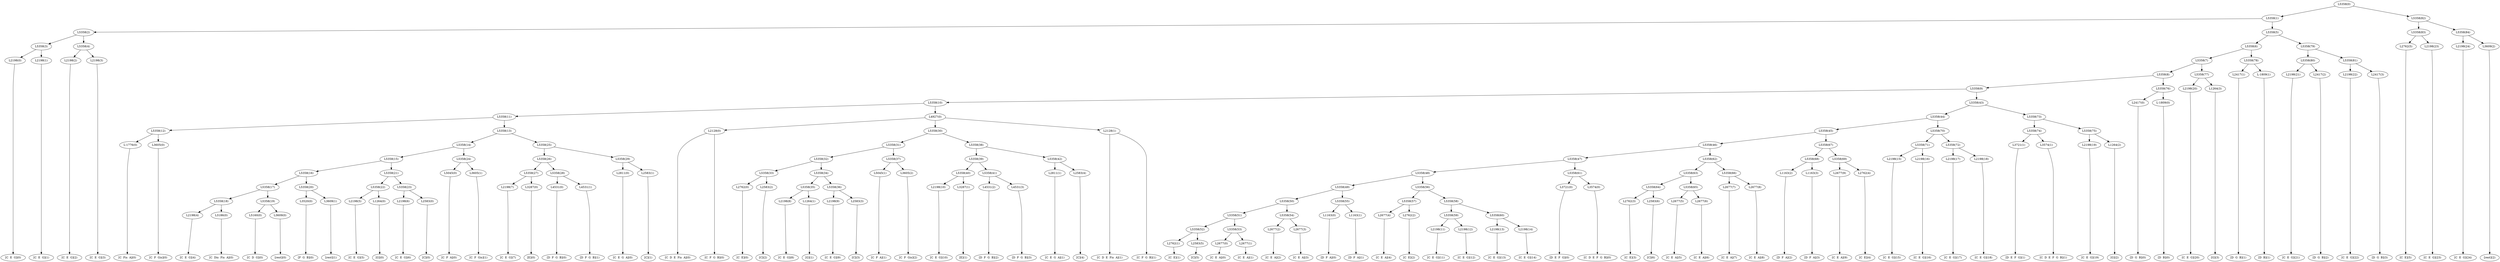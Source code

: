 digraph sample{
"L2198(0)"->"[C  E  G](0)"
"L2198(1)"->"[C  E  G](1)"
"L5358(3)"->"L2198(0)"
"L5358(3)"->"L2198(1)"
"L2198(2)"->"[C  E  G](2)"
"L2198(3)"->"[C  E  G](3)"
"L5358(4)"->"L2198(2)"
"L5358(4)"->"L2198(3)"
"L5358(2)"->"L5358(3)"
"L5358(2)"->"L5358(4)"
"L-1776(0)"->"[C  Fis  A](0)"
"L3605(0)"->"[C  F  Gis](0)"
"L5358(12)"->"L-1776(0)"
"L5358(12)"->"L3605(0)"
"L2198(4)"->"[C  E  G](4)"
"L3186(0)"->"[C  Dis  Fis  A](0)"
"L5358(18)"->"L2198(4)"
"L5358(18)"->"L3186(0)"
"L5160(0)"->"[C  D  G](0)"
"L3609(0)"->"[rest](0)"
"L5358(19)"->"L5160(0)"
"L5358(19)"->"L3609(0)"
"L5358(17)"->"L5358(18)"
"L5358(17)"->"L5358(19)"
"L3520(0)"->"[F  G  B](0)"
"L3609(1)"->"[rest](1)"
"L5358(20)"->"L3520(0)"
"L5358(20)"->"L3609(1)"
"L5358(16)"->"L5358(17)"
"L5358(16)"->"L5358(20)"
"L2198(5)"->"[C  E  G](5)"
"L1264(0)"->"[G](0)"
"L5358(22)"->"L2198(5)"
"L5358(22)"->"L1264(0)"
"L2198(6)"->"[C  E  G](6)"
"L2583(0)"->"[C](0)"
"L5358(23)"->"L2198(6)"
"L5358(23)"->"L2583(0)"
"L5358(21)"->"L5358(22)"
"L5358(21)"->"L5358(23)"
"L5358(15)"->"L5358(16)"
"L5358(15)"->"L5358(21)"
"L5045(0)"->"[C  F  A](0)"
"L3605(1)"->"[C  F  Gis](1)"
"L5358(24)"->"L5045(0)"
"L5358(24)"->"L3605(1)"
"L5358(14)"->"L5358(15)"
"L5358(14)"->"L5358(24)"
"L2198(7)"->"[C  E  G](7)"
"L3287(0)"->"[E](0)"
"L5358(27)"->"L2198(7)"
"L5358(27)"->"L3287(0)"
"L4531(0)"->"[D  F  G  B](0)"
"L4531(1)"->"[D  F  G  B](1)"
"L5358(28)"->"L4531(0)"
"L5358(28)"->"L4531(1)"
"L5358(26)"->"L5358(27)"
"L5358(26)"->"L5358(28)"
"L2811(0)"->"[C  E  G  A](0)"
"L2583(1)"->"[C](1)"
"L5358(29)"->"L2811(0)"
"L5358(29)"->"L2583(1)"
"L5358(25)"->"L5358(26)"
"L5358(25)"->"L5358(29)"
"L5358(13)"->"L5358(14)"
"L5358(13)"->"L5358(25)"
"L5358(11)"->"L5358(12)"
"L5358(11)"->"L5358(13)"
"L2128(0)"->"[C  D  E  Fis  A](0)"
"L2128(0)"->"[C  F  G  B](0)"
"L2762(0)"->"[C  E](0)"
"L2583(2)"->"[C](2)"
"L5358(33)"->"L2762(0)"
"L5358(33)"->"L2583(2)"
"L2198(8)"->"[C  E  G](8)"
"L1264(1)"->"[G](1)"
"L5358(35)"->"L2198(8)"
"L5358(35)"->"L1264(1)"
"L2198(9)"->"[C  E  G](9)"
"L2583(3)"->"[C](3)"
"L5358(36)"->"L2198(9)"
"L5358(36)"->"L2583(3)"
"L5358(34)"->"L5358(35)"
"L5358(34)"->"L5358(36)"
"L5358(32)"->"L5358(33)"
"L5358(32)"->"L5358(34)"
"L5045(1)"->"[C  F  A](1)"
"L3605(2)"->"[C  F  Gis](2)"
"L5358(37)"->"L5045(1)"
"L5358(37)"->"L3605(2)"
"L5358(31)"->"L5358(32)"
"L5358(31)"->"L5358(37)"
"L2198(10)"->"[C  E  G](10)"
"L3287(1)"->"[E](1)"
"L5358(40)"->"L2198(10)"
"L5358(40)"->"L3287(1)"
"L4531(2)"->"[D  F  G  B](2)"
"L4531(3)"->"[D  F  G  B](3)"
"L5358(41)"->"L4531(2)"
"L5358(41)"->"L4531(3)"
"L5358(39)"->"L5358(40)"
"L5358(39)"->"L5358(41)"
"L2811(1)"->"[C  E  G  A](1)"
"L2583(4)"->"[C](4)"
"L5358(42)"->"L2811(1)"
"L5358(42)"->"L2583(4)"
"L5358(38)"->"L5358(39)"
"L5358(38)"->"L5358(42)"
"L5358(30)"->"L5358(31)"
"L5358(30)"->"L5358(38)"
"L2128(1)"->"[C  D  E  Fis  A](1)"
"L2128(1)"->"[C  F  G  B](1)"
"L4927(0)"->"L2128(0)"
"L4927(0)"->"L5358(30)"
"L4927(0)"->"L2128(1)"
"L5358(10)"->"L5358(11)"
"L5358(10)"->"L4927(0)"
"L2762(1)"->"[C  E](1)"
"L2583(5)"->"[C](5)"
"L5358(52)"->"L2762(1)"
"L5358(52)"->"L2583(5)"
"L2677(0)"->"[C  E  A](0)"
"L2677(1)"->"[C  E  A](1)"
"L5358(53)"->"L2677(0)"
"L5358(53)"->"L2677(1)"
"L5358(51)"->"L5358(52)"
"L5358(51)"->"L5358(53)"
"L2677(2)"->"[C  E  A](2)"
"L2677(3)"->"[C  E  A](3)"
"L5358(54)"->"L2677(2)"
"L5358(54)"->"L2677(3)"
"L5358(50)"->"L5358(51)"
"L5358(50)"->"L5358(54)"
"L1163(0)"->"[D  F  A](0)"
"L1163(1)"->"[D  F  A](1)"
"L5358(55)"->"L1163(0)"
"L5358(55)"->"L1163(1)"
"L5358(49)"->"L5358(50)"
"L5358(49)"->"L5358(55)"
"L2677(4)"->"[C  E  A](4)"
"L2762(2)"->"[C  E](2)"
"L5358(57)"->"L2677(4)"
"L5358(57)"->"L2762(2)"
"L2198(11)"->"[C  E  G](11)"
"L2198(12)"->"[C  E  G](12)"
"L5358(59)"->"L2198(11)"
"L5358(59)"->"L2198(12)"
"L2198(13)"->"[C  E  G](13)"
"L2198(14)"->"[C  E  G](14)"
"L5358(60)"->"L2198(13)"
"L5358(60)"->"L2198(14)"
"L5358(58)"->"L5358(59)"
"L5358(58)"->"L5358(60)"
"L5358(56)"->"L5358(57)"
"L5358(56)"->"L5358(58)"
"L5358(48)"->"L5358(49)"
"L5358(48)"->"L5358(56)"
"L3721(0)"->"[D  E  F  G](0)"
"L3574(0)"->"[C  D  E  F  G  B](0)"
"L5358(61)"->"L3721(0)"
"L5358(61)"->"L3574(0)"
"L5358(47)"->"L5358(48)"
"L5358(47)"->"L5358(61)"
"L2762(3)"->"[C  E](3)"
"L2583(6)"->"[C](6)"
"L5358(64)"->"L2762(3)"
"L5358(64)"->"L2583(6)"
"L2677(5)"->"[C  E  A](5)"
"L2677(6)"->"[C  E  A](6)"
"L5358(65)"->"L2677(5)"
"L5358(65)"->"L2677(6)"
"L5358(63)"->"L5358(64)"
"L5358(63)"->"L5358(65)"
"L2677(7)"->"[C  E  A](7)"
"L2677(8)"->"[C  E  A](8)"
"L5358(66)"->"L2677(7)"
"L5358(66)"->"L2677(8)"
"L5358(62)"->"L5358(63)"
"L5358(62)"->"L5358(66)"
"L5358(46)"->"L5358(47)"
"L5358(46)"->"L5358(62)"
"L1163(2)"->"[D  F  A](2)"
"L1163(3)"->"[D  F  A](3)"
"L5358(68)"->"L1163(2)"
"L5358(68)"->"L1163(3)"
"L2677(9)"->"[C  E  A](9)"
"L2762(4)"->"[C  E](4)"
"L5358(69)"->"L2677(9)"
"L5358(69)"->"L2762(4)"
"L5358(67)"->"L5358(68)"
"L5358(67)"->"L5358(69)"
"L5358(45)"->"L5358(46)"
"L5358(45)"->"L5358(67)"
"L2198(15)"->"[C  E  G](15)"
"L2198(16)"->"[C  E  G](16)"
"L5358(71)"->"L2198(15)"
"L5358(71)"->"L2198(16)"
"L2198(17)"->"[C  E  G](17)"
"L2198(18)"->"[C  E  G](18)"
"L5358(72)"->"L2198(17)"
"L5358(72)"->"L2198(18)"
"L5358(70)"->"L5358(71)"
"L5358(70)"->"L5358(72)"
"L5358(44)"->"L5358(45)"
"L5358(44)"->"L5358(70)"
"L3721(1)"->"[D  E  F  G](1)"
"L3574(1)"->"[C  D  E  F  G  B](1)"
"L5358(74)"->"L3721(1)"
"L5358(74)"->"L3574(1)"
"L2198(19)"->"[C  E  G](19)"
"L1264(2)"->"[G](2)"
"L5358(75)"->"L2198(19)"
"L5358(75)"->"L1264(2)"
"L5358(73)"->"L5358(74)"
"L5358(73)"->"L5358(75)"
"L5358(43)"->"L5358(44)"
"L5358(43)"->"L5358(73)"
"L5358(9)"->"L5358(10)"
"L5358(9)"->"L5358(43)"
"L2417(0)"->"[D  G  B](0)"
"L-1809(0)"->"[D  B](0)"
"L5358(76)"->"L2417(0)"
"L5358(76)"->"L-1809(0)"
"L5358(8)"->"L5358(9)"
"L5358(8)"->"L5358(76)"
"L2198(20)"->"[C  E  G](20)"
"L1264(3)"->"[G](3)"
"L5358(77)"->"L2198(20)"
"L5358(77)"->"L1264(3)"
"L5358(7)"->"L5358(8)"
"L5358(7)"->"L5358(77)"
"L2417(1)"->"[D  G  B](1)"
"L-1809(1)"->"[D  B](1)"
"L5358(78)"->"L2417(1)"
"L5358(78)"->"L-1809(1)"
"L5358(6)"->"L5358(7)"
"L5358(6)"->"L5358(78)"
"L2198(21)"->"[C  E  G](21)"
"L2417(2)"->"[D  G  B](2)"
"L5358(80)"->"L2198(21)"
"L5358(80)"->"L2417(2)"
"L2198(22)"->"[C  E  G](22)"
"L2417(3)"->"[D  G  B](3)"
"L5358(81)"->"L2198(22)"
"L5358(81)"->"L2417(3)"
"L5358(79)"->"L5358(80)"
"L5358(79)"->"L5358(81)"
"L5358(5)"->"L5358(6)"
"L5358(5)"->"L5358(79)"
"L5358(1)"->"L5358(2)"
"L5358(1)"->"L5358(5)"
"L2762(5)"->"[C  E](5)"
"L2198(23)"->"[C  E  G](23)"
"L5358(83)"->"L2762(5)"
"L5358(83)"->"L2198(23)"
"L2198(24)"->"[C  E  G](24)"
"L3609(2)"->"[rest](2)"
"L5358(84)"->"L2198(24)"
"L5358(84)"->"L3609(2)"
"L5358(82)"->"L5358(83)"
"L5358(82)"->"L5358(84)"
"L5358(0)"->"L5358(1)"
"L5358(0)"->"L5358(82)"
{rank = min; "L5358(0)"}
{rank = same; "L5358(1)"; "L5358(82)";}
{rank = same; "L5358(2)"; "L5358(5)"; "L5358(83)"; "L5358(84)";}
{rank = same; "L5358(3)"; "L5358(4)"; "L5358(6)"; "L5358(79)"; "L2762(5)"; "L2198(23)"; "L2198(24)"; "L3609(2)";}
{rank = same; "L2198(0)"; "L2198(1)"; "L2198(2)"; "L2198(3)"; "L5358(7)"; "L5358(78)"; "L5358(80)"; "L5358(81)";}
{rank = same; "L5358(8)"; "L5358(77)"; "L2417(1)"; "L-1809(1)"; "L2198(21)"; "L2417(2)"; "L2198(22)"; "L2417(3)";}
{rank = same; "L5358(9)"; "L5358(76)"; "L2198(20)"; "L1264(3)";}
{rank = same; "L5358(10)"; "L5358(43)"; "L2417(0)"; "L-1809(0)";}
{rank = same; "L5358(11)"; "L4927(0)"; "L5358(44)"; "L5358(73)";}
{rank = same; "L5358(12)"; "L5358(13)"; "L2128(0)"; "L5358(30)"; "L2128(1)"; "L5358(45)"; "L5358(70)"; "L5358(74)"; "L5358(75)";}
{rank = same; "L-1776(0)"; "L3605(0)"; "L5358(14)"; "L5358(25)"; "L5358(31)"; "L5358(38)"; "L5358(46)"; "L5358(67)"; "L5358(71)"; "L5358(72)"; "L3721(1)"; "L3574(1)"; "L2198(19)"; "L1264(2)";}
{rank = same; "L5358(15)"; "L5358(24)"; "L5358(26)"; "L5358(29)"; "L5358(32)"; "L5358(37)"; "L5358(39)"; "L5358(42)"; "L5358(47)"; "L5358(62)"; "L5358(68)"; "L5358(69)"; "L2198(15)"; "L2198(16)"; "L2198(17)"; "L2198(18)";}
{rank = same; "L5358(16)"; "L5358(21)"; "L5045(0)"; "L3605(1)"; "L5358(27)"; "L5358(28)"; "L2811(0)"; "L2583(1)"; "L5358(33)"; "L5358(34)"; "L5045(1)"; "L3605(2)"; "L5358(40)"; "L5358(41)"; "L2811(1)"; "L2583(4)"; "L5358(48)"; "L5358(61)"; "L5358(63)"; "L5358(66)"; "L1163(2)"; "L1163(3)"; "L2677(9)"; "L2762(4)";}
{rank = same; "L5358(17)"; "L5358(20)"; "L5358(22)"; "L5358(23)"; "L2198(7)"; "L3287(0)"; "L4531(0)"; "L4531(1)"; "L2762(0)"; "L2583(2)"; "L5358(35)"; "L5358(36)"; "L2198(10)"; "L3287(1)"; "L4531(2)"; "L4531(3)"; "L5358(49)"; "L5358(56)"; "L3721(0)"; "L3574(0)"; "L5358(64)"; "L5358(65)"; "L2677(7)"; "L2677(8)";}
{rank = same; "L5358(18)"; "L5358(19)"; "L3520(0)"; "L3609(1)"; "L2198(5)"; "L1264(0)"; "L2198(6)"; "L2583(0)"; "L2198(8)"; "L1264(1)"; "L2198(9)"; "L2583(3)"; "L5358(50)"; "L5358(55)"; "L5358(57)"; "L5358(58)"; "L2762(3)"; "L2583(6)"; "L2677(5)"; "L2677(6)";}
{rank = same; "L2198(4)"; "L3186(0)"; "L5160(0)"; "L3609(0)"; "L5358(51)"; "L5358(54)"; "L1163(0)"; "L1163(1)"; "L2677(4)"; "L2762(2)"; "L5358(59)"; "L5358(60)";}
{rank = same; "L5358(52)"; "L5358(53)"; "L2677(2)"; "L2677(3)"; "L2198(11)"; "L2198(12)"; "L2198(13)"; "L2198(14)";}
{rank = same; "L2762(1)"; "L2583(5)"; "L2677(0)"; "L2677(1)";}
{rank = max; "[C  D  E  F  G  B](0)"; "[C  D  E  F  G  B](1)"; "[C  D  E  Fis  A](0)"; "[C  D  E  Fis  A](1)"; "[C  D  G](0)"; "[C  Dis  Fis  A](0)"; "[C  E  A](0)"; "[C  E  A](1)"; "[C  E  A](2)"; "[C  E  A](3)"; "[C  E  A](4)"; "[C  E  A](5)"; "[C  E  A](6)"; "[C  E  A](7)"; "[C  E  A](8)"; "[C  E  A](9)"; "[C  E  G  A](0)"; "[C  E  G  A](1)"; "[C  E  G](0)"; "[C  E  G](1)"; "[C  E  G](10)"; "[C  E  G](11)"; "[C  E  G](12)"; "[C  E  G](13)"; "[C  E  G](14)"; "[C  E  G](15)"; "[C  E  G](16)"; "[C  E  G](17)"; "[C  E  G](18)"; "[C  E  G](19)"; "[C  E  G](2)"; "[C  E  G](20)"; "[C  E  G](21)"; "[C  E  G](22)"; "[C  E  G](23)"; "[C  E  G](24)"; "[C  E  G](3)"; "[C  E  G](4)"; "[C  E  G](5)"; "[C  E  G](6)"; "[C  E  G](7)"; "[C  E  G](8)"; "[C  E  G](9)"; "[C  E](0)"; "[C  E](1)"; "[C  E](2)"; "[C  E](3)"; "[C  E](4)"; "[C  E](5)"; "[C  F  A](0)"; "[C  F  A](1)"; "[C  F  G  B](0)"; "[C  F  G  B](1)"; "[C  F  Gis](0)"; "[C  F  Gis](1)"; "[C  F  Gis](2)"; "[C  Fis  A](0)"; "[C](0)"; "[C](1)"; "[C](2)"; "[C](3)"; "[C](4)"; "[C](5)"; "[C](6)"; "[D  B](0)"; "[D  B](1)"; "[D  E  F  G](0)"; "[D  E  F  G](1)"; "[D  F  A](0)"; "[D  F  A](1)"; "[D  F  A](2)"; "[D  F  A](3)"; "[D  F  G  B](0)"; "[D  F  G  B](1)"; "[D  F  G  B](2)"; "[D  F  G  B](3)"; "[D  G  B](0)"; "[D  G  B](1)"; "[D  G  B](2)"; "[D  G  B](3)"; "[E](0)"; "[E](1)"; "[F  G  B](0)"; "[G](0)"; "[G](1)"; "[G](2)"; "[G](3)"; "[rest](0)"; "[rest](1)"; "[rest](2)";}
}